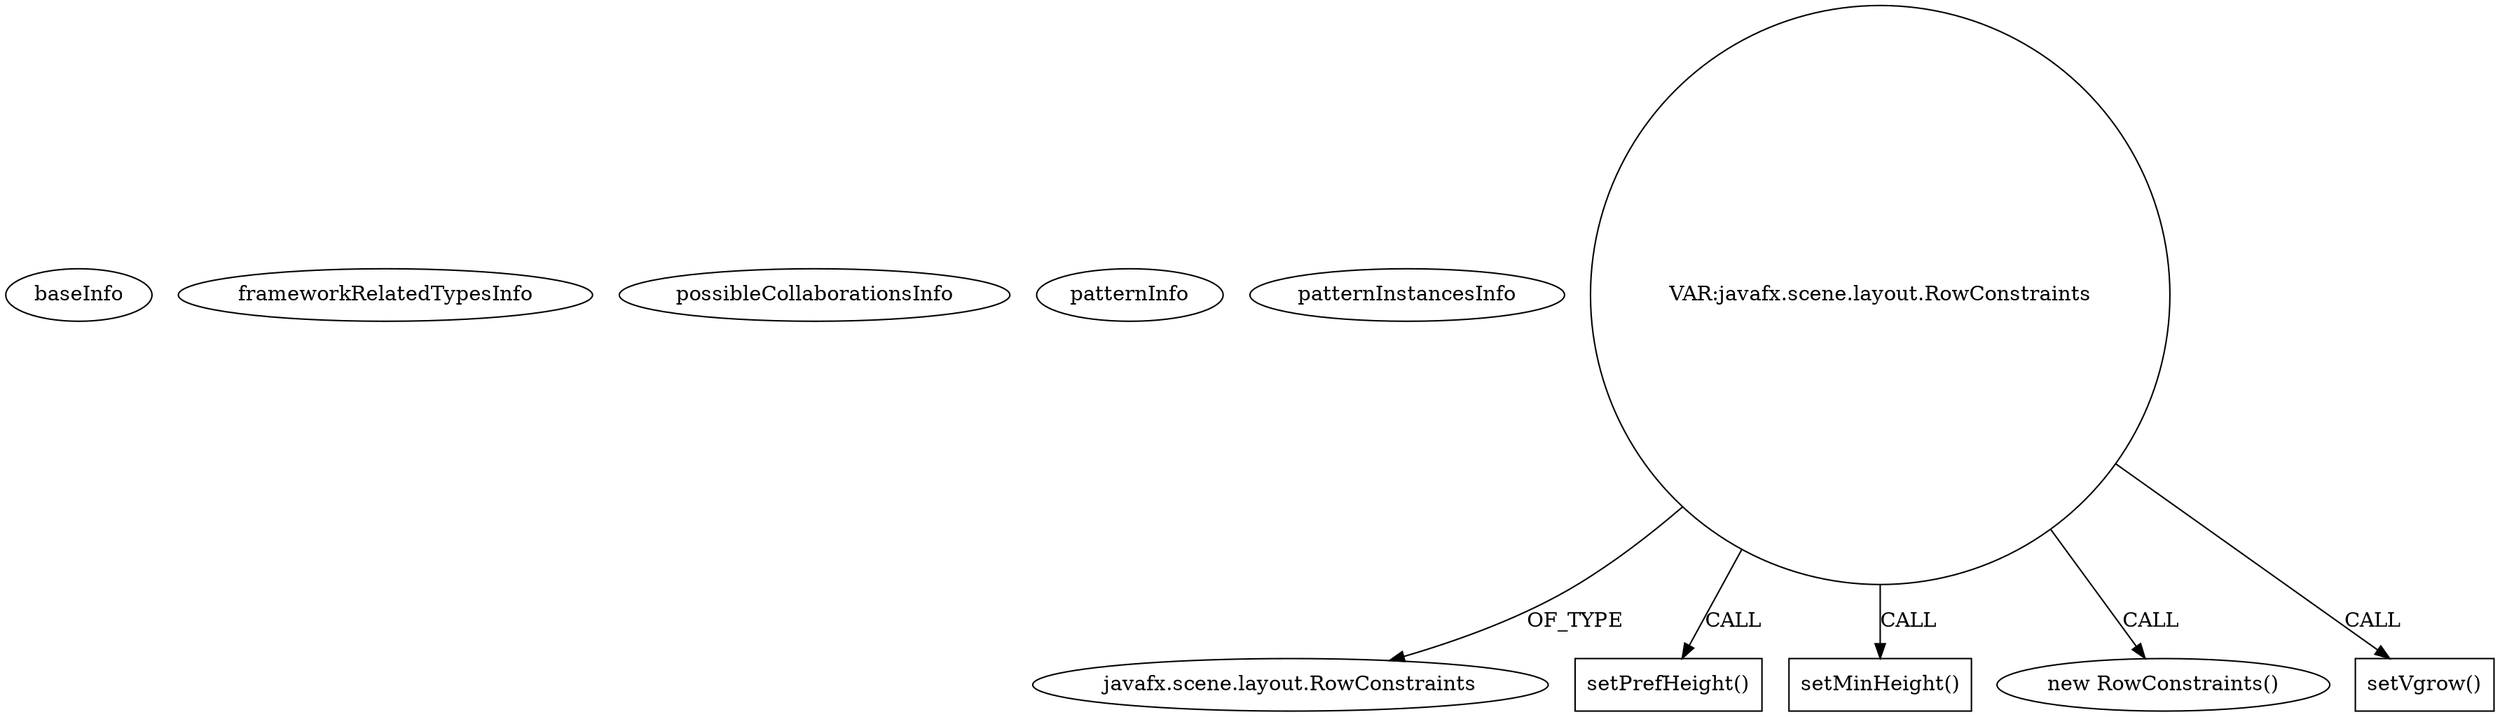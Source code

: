 digraph {
baseInfo[graphId=3937,category="pattern",isAnonymous=false,possibleRelation=false]
frameworkRelatedTypesInfo[]
possibleCollaborationsInfo[]
patternInfo[frequency=2.0,patternRootClient=null]
patternInstancesInfo[0="crosswords-testEnvironment~/crosswords-testEnvironment/testEnvironment-master/src/GUI/MainController.java~void initialize(java.net.URL,java.util.ResourceBundle)~2316",1="crosswords-testEnvironment~/crosswords-testEnvironment/testEnvironment-master/src/GUI/MainController.java~MainController~2315"]
146[label="javafx.scene.layout.RowConstraints",vertexType="FRAMEWORK_CLASS_TYPE",isFrameworkType=false]
145[label="VAR:javafx.scene.layout.RowConstraints",vertexType="VARIABLE_EXPRESION",isFrameworkType=false,shape=circle]
150[label="setPrefHeight()",vertexType="INSIDE_CALL",isFrameworkType=false,shape=box]
148[label="setMinHeight()",vertexType="INSIDE_CALL",isFrameworkType=false,shape=box]
144[label="new RowConstraints()",vertexType="CONSTRUCTOR_CALL",isFrameworkType=false]
152[label="setVgrow()",vertexType="INSIDE_CALL",isFrameworkType=false,shape=box]
145->144[label="CALL"]
145->148[label="CALL"]
145->152[label="CALL"]
145->146[label="OF_TYPE"]
145->150[label="CALL"]
}
